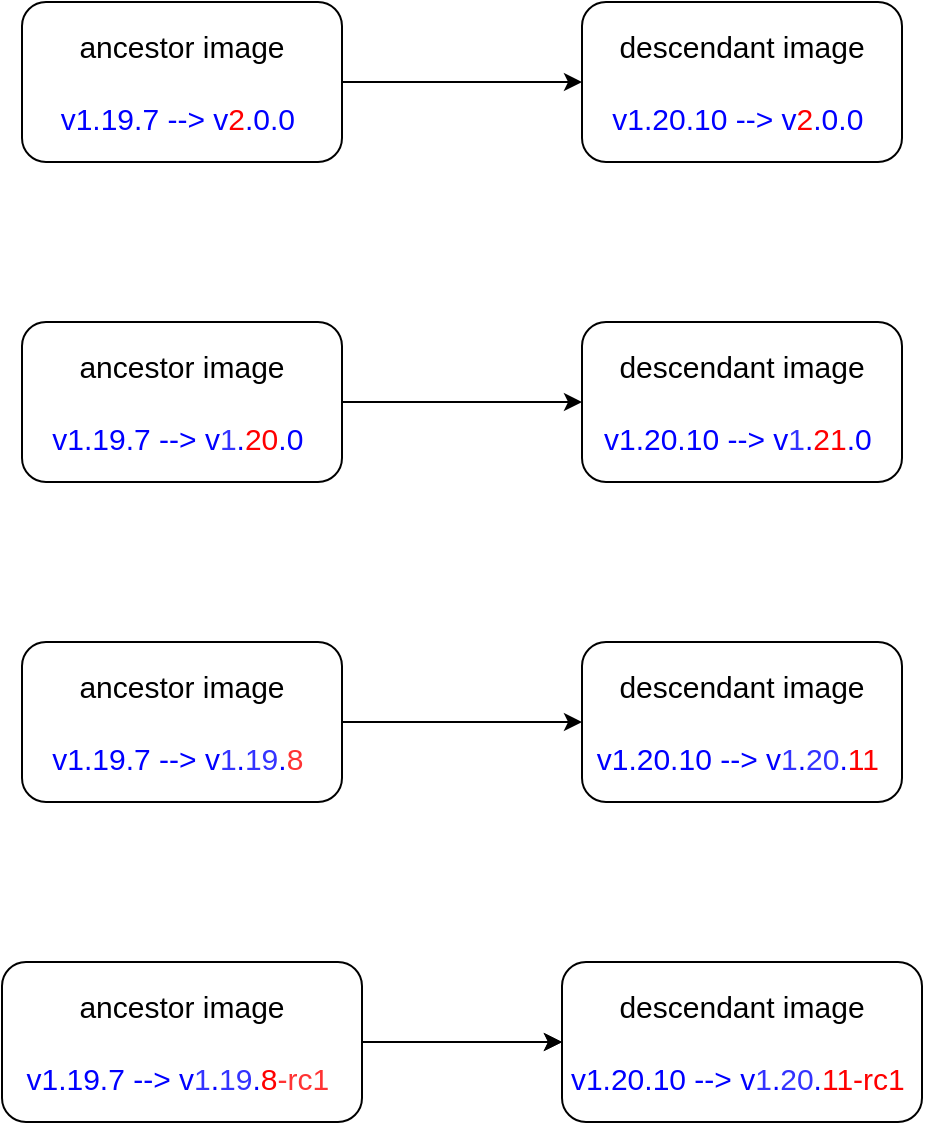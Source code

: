 <mxfile version="21.8.0" type="github">
  <diagram name="Page-1" id="H3qSp91E2I6nIUAyJit-">
    <mxGraphModel dx="954" dy="556" grid="1" gridSize="10" guides="1" tooltips="1" connect="1" arrows="1" fold="1" page="1" pageScale="1" pageWidth="850" pageHeight="1100" math="0" shadow="0">
      <root>
        <mxCell id="0" />
        <mxCell id="1" parent="0" />
        <mxCell id="GYALtRtk9gwNluIH84hc-5" value="" style="group" parent="1" vertex="1" connectable="0">
          <mxGeometry x="160" y="120" width="440" height="80" as="geometry" />
        </mxCell>
        <mxCell id="GYALtRtk9gwNluIH84hc-1" value="&lt;font style=&quot;font-size: 15px;&quot;&gt;ancestor image&lt;br&gt;&lt;br&gt;&lt;font color=&quot;#0000ff&quot;&gt;v1.19.7 --&amp;gt; v&lt;/font&gt;&lt;font color=&quot;#ff0000&quot;&gt;2&lt;/font&gt;&lt;font color=&quot;#0000ff&quot;&gt;.0.0&lt;/font&gt;&amp;nbsp;&lt;br&gt;&lt;/font&gt;" style="rounded=1;whiteSpace=wrap;html=1;" parent="GYALtRtk9gwNluIH84hc-5" vertex="1">
          <mxGeometry width="160" height="80" as="geometry" />
        </mxCell>
        <mxCell id="GYALtRtk9gwNluIH84hc-3" value="&lt;font style=&quot;font-size: 15px;&quot;&gt;descendant image&lt;br&gt;&lt;br&gt;&lt;font color=&quot;#0000ff&quot;&gt;v1.20.10 --&amp;gt; v&lt;/font&gt;&lt;font color=&quot;#ff0000&quot;&gt;2&lt;/font&gt;&lt;font color=&quot;#0000ff&quot;&gt;.0.0&lt;/font&gt;&amp;nbsp;&lt;br&gt;&lt;/font&gt;" style="rounded=1;whiteSpace=wrap;html=1;" parent="GYALtRtk9gwNluIH84hc-5" vertex="1">
          <mxGeometry x="280" width="160" height="80" as="geometry" />
        </mxCell>
        <mxCell id="GYALtRtk9gwNluIH84hc-4" value="" style="endArrow=classic;html=1;rounded=0;exitX=1;exitY=0.5;exitDx=0;exitDy=0;entryX=0;entryY=0.5;entryDx=0;entryDy=0;" parent="GYALtRtk9gwNluIH84hc-5" source="GYALtRtk9gwNluIH84hc-1" target="GYALtRtk9gwNluIH84hc-3" edge="1">
          <mxGeometry width="50" height="50" relative="1" as="geometry">
            <mxPoint x="230" y="110" as="sourcePoint" />
            <mxPoint x="280" y="60" as="targetPoint" />
          </mxGeometry>
        </mxCell>
        <mxCell id="GYALtRtk9gwNluIH84hc-6" value="" style="group" parent="1" vertex="1" connectable="0">
          <mxGeometry x="160" y="440" width="440" height="80" as="geometry" />
        </mxCell>
        <mxCell id="GYALtRtk9gwNluIH84hc-7" value="&lt;font style=&quot;font-size: 15px;&quot;&gt;ancestor image&lt;br&gt;&lt;br&gt;&lt;font color=&quot;#0000ff&quot;&gt;v1.19.7 --&amp;gt; v&lt;/font&gt;&lt;font color=&quot;#3333ff&quot;&gt;1&lt;/font&gt;&lt;font color=&quot;#0000ff&quot;&gt;.&lt;/font&gt;&lt;font color=&quot;#3333ff&quot;&gt;19&lt;/font&gt;&lt;font color=&quot;#0000ff&quot;&gt;.&lt;/font&gt;&lt;font color=&quot;#ff3333&quot;&gt;8&lt;/font&gt;&amp;nbsp;&lt;br&gt;&lt;/font&gt;" style="rounded=1;whiteSpace=wrap;html=1;" parent="GYALtRtk9gwNluIH84hc-6" vertex="1">
          <mxGeometry width="160" height="80" as="geometry" />
        </mxCell>
        <mxCell id="GYALtRtk9gwNluIH84hc-8" value="&lt;font style=&quot;font-size: 15px;&quot;&gt;descendant image&lt;br&gt;&lt;br&gt;&lt;font color=&quot;#0000ff&quot;&gt;v1.20.10 --&amp;gt; v&lt;/font&gt;&lt;font color=&quot;#3333ff&quot;&gt;1&lt;/font&gt;&lt;font color=&quot;#0000ff&quot;&gt;.&lt;/font&gt;&lt;font color=&quot;#3333ff&quot;&gt;20&lt;/font&gt;&lt;font color=&quot;#0000ff&quot;&gt;.&lt;/font&gt;&lt;font color=&quot;#ff0000&quot;&gt;11&lt;/font&gt;&amp;nbsp;&lt;br&gt;&lt;/font&gt;" style="rounded=1;whiteSpace=wrap;html=1;" parent="GYALtRtk9gwNluIH84hc-6" vertex="1">
          <mxGeometry x="280" width="160" height="80" as="geometry" />
        </mxCell>
        <mxCell id="GYALtRtk9gwNluIH84hc-9" value="" style="endArrow=classic;html=1;rounded=0;exitX=1;exitY=0.5;exitDx=0;exitDy=0;entryX=0;entryY=0.5;entryDx=0;entryDy=0;" parent="GYALtRtk9gwNluIH84hc-6" source="GYALtRtk9gwNluIH84hc-7" target="GYALtRtk9gwNluIH84hc-8" edge="1">
          <mxGeometry width="50" height="50" relative="1" as="geometry">
            <mxPoint x="230" y="110" as="sourcePoint" />
            <mxPoint x="280" y="60" as="targetPoint" />
          </mxGeometry>
        </mxCell>
        <mxCell id="GYALtRtk9gwNluIH84hc-10" value="" style="group" parent="1" vertex="1" connectable="0">
          <mxGeometry x="160" y="280" width="440" height="80" as="geometry" />
        </mxCell>
        <mxCell id="GYALtRtk9gwNluIH84hc-11" value="&lt;font style=&quot;font-size: 15px;&quot;&gt;ancestor image&lt;br&gt;&lt;br&gt;&lt;font color=&quot;#0000ff&quot;&gt;v1.19.7 --&amp;gt; v&lt;/font&gt;&lt;font color=&quot;#3333ff&quot;&gt;1&lt;/font&gt;&lt;font color=&quot;#0000ff&quot;&gt;.&lt;/font&gt;&lt;font color=&quot;#ff0000&quot;&gt;20&lt;/font&gt;&lt;font color=&quot;#0000ff&quot;&gt;.0&lt;/font&gt;&amp;nbsp;&lt;br&gt;&lt;/font&gt;" style="rounded=1;whiteSpace=wrap;html=1;" parent="GYALtRtk9gwNluIH84hc-10" vertex="1">
          <mxGeometry width="160" height="80" as="geometry" />
        </mxCell>
        <mxCell id="GYALtRtk9gwNluIH84hc-12" value="&lt;font style=&quot;font-size: 15px;&quot;&gt;descendant image&lt;br&gt;&lt;br&gt;&lt;font color=&quot;#0000ff&quot;&gt;v1.20.10 --&amp;gt; v&lt;/font&gt;&lt;font color=&quot;#3333ff&quot;&gt;1&lt;/font&gt;&lt;font color=&quot;#0000ff&quot;&gt;.&lt;/font&gt;&lt;font color=&quot;#ff0000&quot;&gt;21&lt;/font&gt;&lt;font color=&quot;#0000ff&quot;&gt;.0&lt;/font&gt;&amp;nbsp;&lt;br&gt;&lt;/font&gt;" style="rounded=1;whiteSpace=wrap;html=1;" parent="GYALtRtk9gwNluIH84hc-10" vertex="1">
          <mxGeometry x="280" width="160" height="80" as="geometry" />
        </mxCell>
        <mxCell id="GYALtRtk9gwNluIH84hc-13" value="" style="endArrow=classic;html=1;rounded=0;exitX=1;exitY=0.5;exitDx=0;exitDy=0;entryX=0;entryY=0.5;entryDx=0;entryDy=0;" parent="GYALtRtk9gwNluIH84hc-10" source="GYALtRtk9gwNluIH84hc-11" target="GYALtRtk9gwNluIH84hc-12" edge="1">
          <mxGeometry width="50" height="50" relative="1" as="geometry">
            <mxPoint x="230" y="110" as="sourcePoint" />
            <mxPoint x="280" y="60" as="targetPoint" />
          </mxGeometry>
        </mxCell>
        <mxCell id="GYALtRtk9gwNluIH84hc-19" value="" style="group" parent="1" vertex="1" connectable="0">
          <mxGeometry x="150" y="600" width="460" height="80" as="geometry" />
        </mxCell>
        <mxCell id="GYALtRtk9gwNluIH84hc-15" value="&lt;font style=&quot;font-size: 15px;&quot;&gt;ancestor image&lt;br&gt;&lt;br&gt;&lt;font color=&quot;#0000ff&quot;&gt;v1.19.7 --&amp;gt; v&lt;/font&gt;&lt;font color=&quot;#3333ff&quot;&gt;1&lt;/font&gt;&lt;font color=&quot;#0000ff&quot;&gt;.&lt;/font&gt;&lt;font color=&quot;#3333ff&quot;&gt;19&lt;/font&gt;&lt;font color=&quot;#0000ff&quot;&gt;.&lt;/font&gt;&lt;font color=&quot;#ff0000&quot;&gt;8&lt;/font&gt;&lt;font color=&quot;#ff3333&quot;&gt;-rc1&lt;/font&gt;&amp;nbsp;&lt;br&gt;&lt;/font&gt;" style="rounded=1;whiteSpace=wrap;html=1;" parent="GYALtRtk9gwNluIH84hc-19" vertex="1">
          <mxGeometry width="180" height="80" as="geometry" />
        </mxCell>
        <mxCell id="GYALtRtk9gwNluIH84hc-16" value="&lt;font style=&quot;font-size: 15px;&quot;&gt;descendant image&lt;br&gt;&lt;br&gt;&lt;font color=&quot;#0000ff&quot;&gt;v1.20.10 --&amp;gt; v&lt;/font&gt;&lt;font color=&quot;#3333ff&quot;&gt;1&lt;/font&gt;&lt;font color=&quot;#0000ff&quot;&gt;.&lt;/font&gt;&lt;font color=&quot;#3333ff&quot;&gt;20&lt;/font&gt;&lt;font color=&quot;#0000ff&quot;&gt;.&lt;/font&gt;&lt;font color=&quot;#ff0000&quot;&gt;11-rc1&lt;/font&gt;&amp;nbsp;&lt;br&gt;&lt;/font&gt;" style="rounded=1;whiteSpace=wrap;html=1;" parent="GYALtRtk9gwNluIH84hc-19" vertex="1">
          <mxGeometry x="280" width="180" height="80" as="geometry" />
        </mxCell>
        <mxCell id="GYALtRtk9gwNluIH84hc-17" value="" style="endArrow=classic;html=1;rounded=0;exitX=1;exitY=0.5;exitDx=0;exitDy=0;entryX=0;entryY=0.5;entryDx=0;entryDy=0;" parent="GYALtRtk9gwNluIH84hc-19" source="GYALtRtk9gwNluIH84hc-15" target="GYALtRtk9gwNluIH84hc-16" edge="1">
          <mxGeometry width="50" height="50" relative="1" as="geometry">
            <mxPoint x="240" y="110" as="sourcePoint" />
            <mxPoint x="290" y="60" as="targetPoint" />
          </mxGeometry>
        </mxCell>
        <mxCell id="GYALtRtk9gwNluIH84hc-18" value="" style="edgeStyle=orthogonalEdgeStyle;rounded=0;orthogonalLoop=1;jettySize=auto;html=1;" parent="GYALtRtk9gwNluIH84hc-19" source="GYALtRtk9gwNluIH84hc-15" target="GYALtRtk9gwNluIH84hc-16" edge="1">
          <mxGeometry relative="1" as="geometry" />
        </mxCell>
      </root>
    </mxGraphModel>
  </diagram>
</mxfile>
